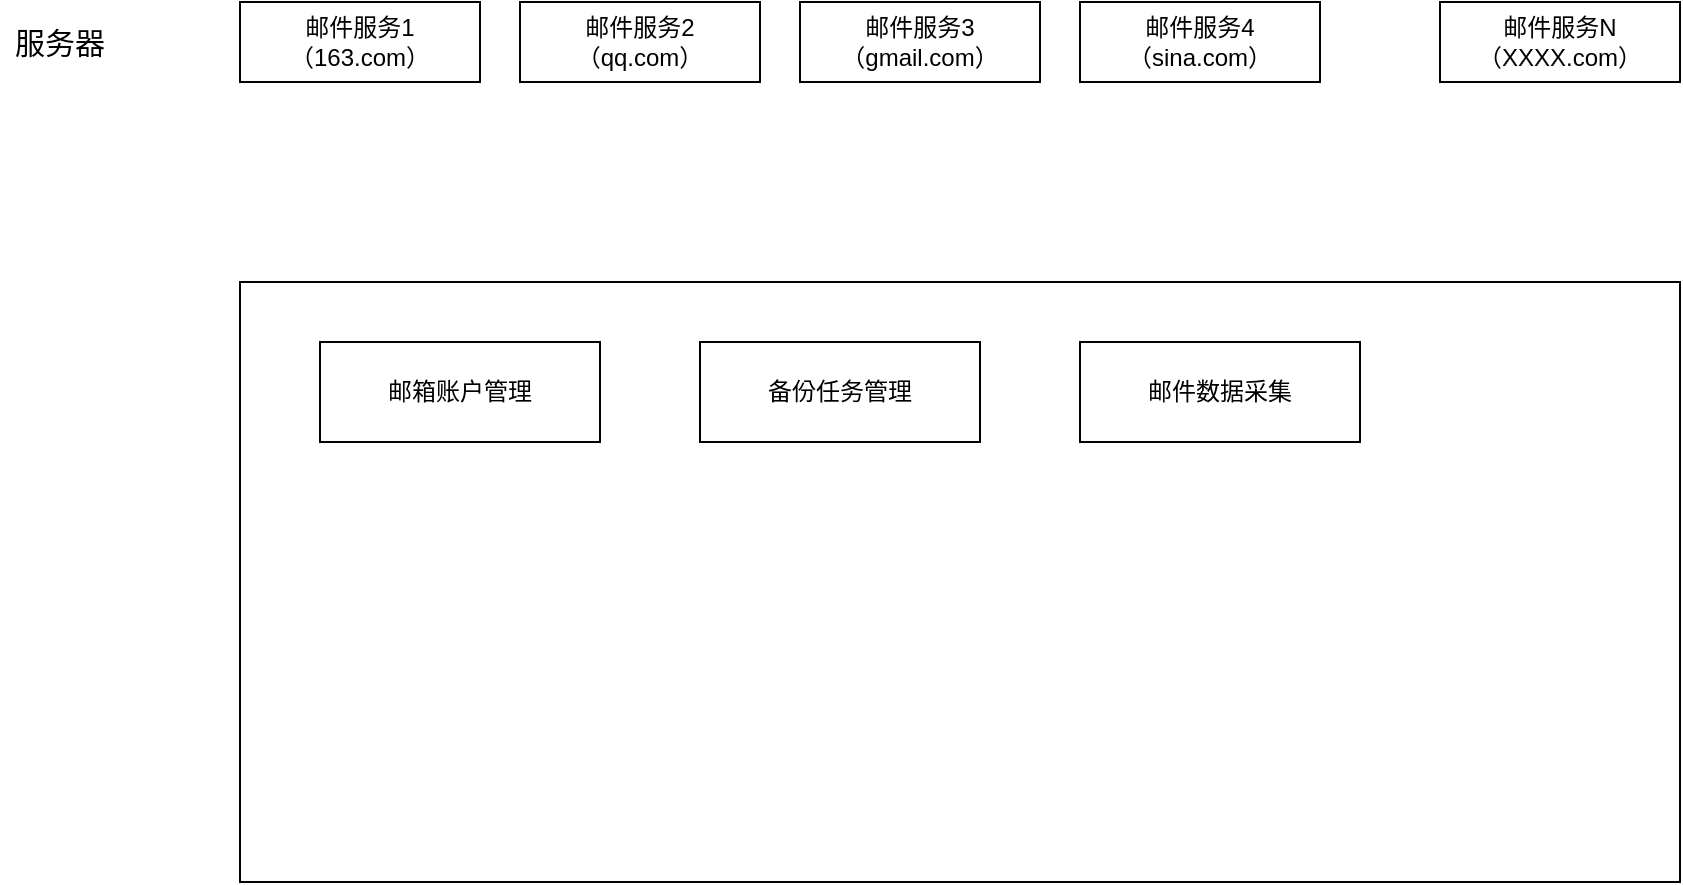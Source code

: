 <mxfile version="24.2.5" type="github">
  <diagram name="第 1 页" id="KcgZMIl5eJW6m7BrYvfu">
    <mxGraphModel dx="1863" dy="611" grid="1" gridSize="10" guides="1" tooltips="1" connect="1" arrows="1" fold="1" page="1" pageScale="1" pageWidth="827" pageHeight="1169" math="0" shadow="0">
      <root>
        <mxCell id="0" />
        <mxCell id="1" parent="0" />
        <mxCell id="3NGuBXXZeXwHXCW2pUsl-2" value="邮件服务1（163.com）" style="rounded=0;whiteSpace=wrap;html=1;" vertex="1" parent="1">
          <mxGeometry x="90" y="180" width="120" height="40" as="geometry" />
        </mxCell>
        <mxCell id="3NGuBXXZeXwHXCW2pUsl-3" value="邮件服务2&lt;div&gt;（qq.com）&lt;/div&gt;" style="rounded=0;whiteSpace=wrap;html=1;" vertex="1" parent="1">
          <mxGeometry x="230" y="180" width="120" height="40" as="geometry" />
        </mxCell>
        <mxCell id="3NGuBXXZeXwHXCW2pUsl-4" value="邮件服务3&lt;div&gt;（gmail.com）&lt;/div&gt;" style="rounded=0;whiteSpace=wrap;html=1;" vertex="1" parent="1">
          <mxGeometry x="370" y="180" width="120" height="40" as="geometry" />
        </mxCell>
        <mxCell id="3NGuBXXZeXwHXCW2pUsl-5" value="邮件服务4&lt;div&gt;（sina.com）&lt;/div&gt;" style="rounded=0;whiteSpace=wrap;html=1;" vertex="1" parent="1">
          <mxGeometry x="510" y="180" width="120" height="40" as="geometry" />
        </mxCell>
        <mxCell id="3NGuBXXZeXwHXCW2pUsl-6" value="邮件服务N&lt;div&gt;（XXXX.com）&lt;/div&gt;" style="rounded=0;whiteSpace=wrap;html=1;" vertex="1" parent="1">
          <mxGeometry x="690" y="180" width="120" height="40" as="geometry" />
        </mxCell>
        <mxCell id="3NGuBXXZeXwHXCW2pUsl-7" value="服务器" style="text;html=1;align=center;verticalAlign=middle;whiteSpace=wrap;rounded=0;fontSize=15;" vertex="1" parent="1">
          <mxGeometry x="-30" y="185" width="60" height="30" as="geometry" />
        </mxCell>
        <mxCell id="3NGuBXXZeXwHXCW2pUsl-13" value="" style="group" vertex="1" connectable="0" parent="1">
          <mxGeometry x="90" y="320" width="720" height="300" as="geometry" />
        </mxCell>
        <mxCell id="3NGuBXXZeXwHXCW2pUsl-8" value="" style="rounded=0;whiteSpace=wrap;html=1;" vertex="1" parent="3NGuBXXZeXwHXCW2pUsl-13">
          <mxGeometry width="720" height="300" as="geometry" />
        </mxCell>
        <mxCell id="3NGuBXXZeXwHXCW2pUsl-9" value="邮箱账户管理" style="rounded=0;whiteSpace=wrap;html=1;" vertex="1" parent="3NGuBXXZeXwHXCW2pUsl-13">
          <mxGeometry x="40" y="30" width="140" height="50" as="geometry" />
        </mxCell>
        <mxCell id="3NGuBXXZeXwHXCW2pUsl-10" value="备份任务管理" style="rounded=0;whiteSpace=wrap;html=1;" vertex="1" parent="3NGuBXXZeXwHXCW2pUsl-13">
          <mxGeometry x="230" y="30" width="140" height="50" as="geometry" />
        </mxCell>
        <mxCell id="3NGuBXXZeXwHXCW2pUsl-11" value="邮件数据采集" style="rounded=0;whiteSpace=wrap;html=1;" vertex="1" parent="3NGuBXXZeXwHXCW2pUsl-13">
          <mxGeometry x="420" y="30" width="140" height="50" as="geometry" />
        </mxCell>
      </root>
    </mxGraphModel>
  </diagram>
</mxfile>
